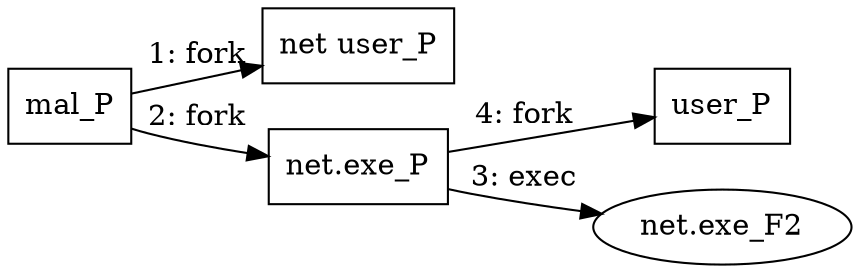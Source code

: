 digraph "T1543.003" {
rankdir="LR"
size="9"
fixedsize="false"
splines="true"
nodesep=0.3
ranksep=0
fontsize=10
overlap="scalexy"
engine= "neato"
	"mal_P" [node_type=Process shape=box]
	"net user_P" [node_type=Process shape=box]
	"net.exe_P" [node_type=Process shape=box]
	"user_P" [node_type=Process shape=box]
	"net.exe_F2" [node_type=File shape=ellipse]
	"mal_P" -> "net user_P" [label="1: fork"]
	"mal_P" -> "net.exe_P" [label="2: fork"]
	"net.exe_P" -> "net.exe_F2" [label="3: exec"]
	"net.exe_P" -> "user_P" [label="4: fork"]
}
